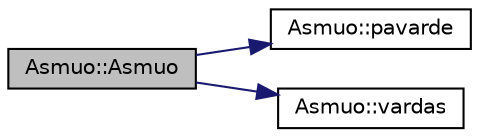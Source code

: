 digraph "Asmuo::Asmuo"
{
 // LATEX_PDF_SIZE
  edge [fontname="Helvetica",fontsize="10",labelfontname="Helvetica",labelfontsize="10"];
  node [fontname="Helvetica",fontsize="10",shape=record];
  rankdir="LR";
  Node1 [label="Asmuo::Asmuo",height=0.2,width=0.4,color="black", fillcolor="grey75", style="filled", fontcolor="black",tooltip=" "];
  Node1 -> Node2 [color="midnightblue",fontsize="10",style="solid",fontname="Helvetica"];
  Node2 [label="Asmuo::pavarde",height=0.2,width=0.4,color="black", fillcolor="white", style="filled",URL="$class_asmuo.html#a6e16db70e43eab8275f9f8adae41079b",tooltip=" "];
  Node1 -> Node3 [color="midnightblue",fontsize="10",style="solid",fontname="Helvetica"];
  Node3 [label="Asmuo::vardas",height=0.2,width=0.4,color="black", fillcolor="white", style="filled",URL="$class_asmuo.html#ae0ca14027059197848152675ab82c854",tooltip=" "];
}
